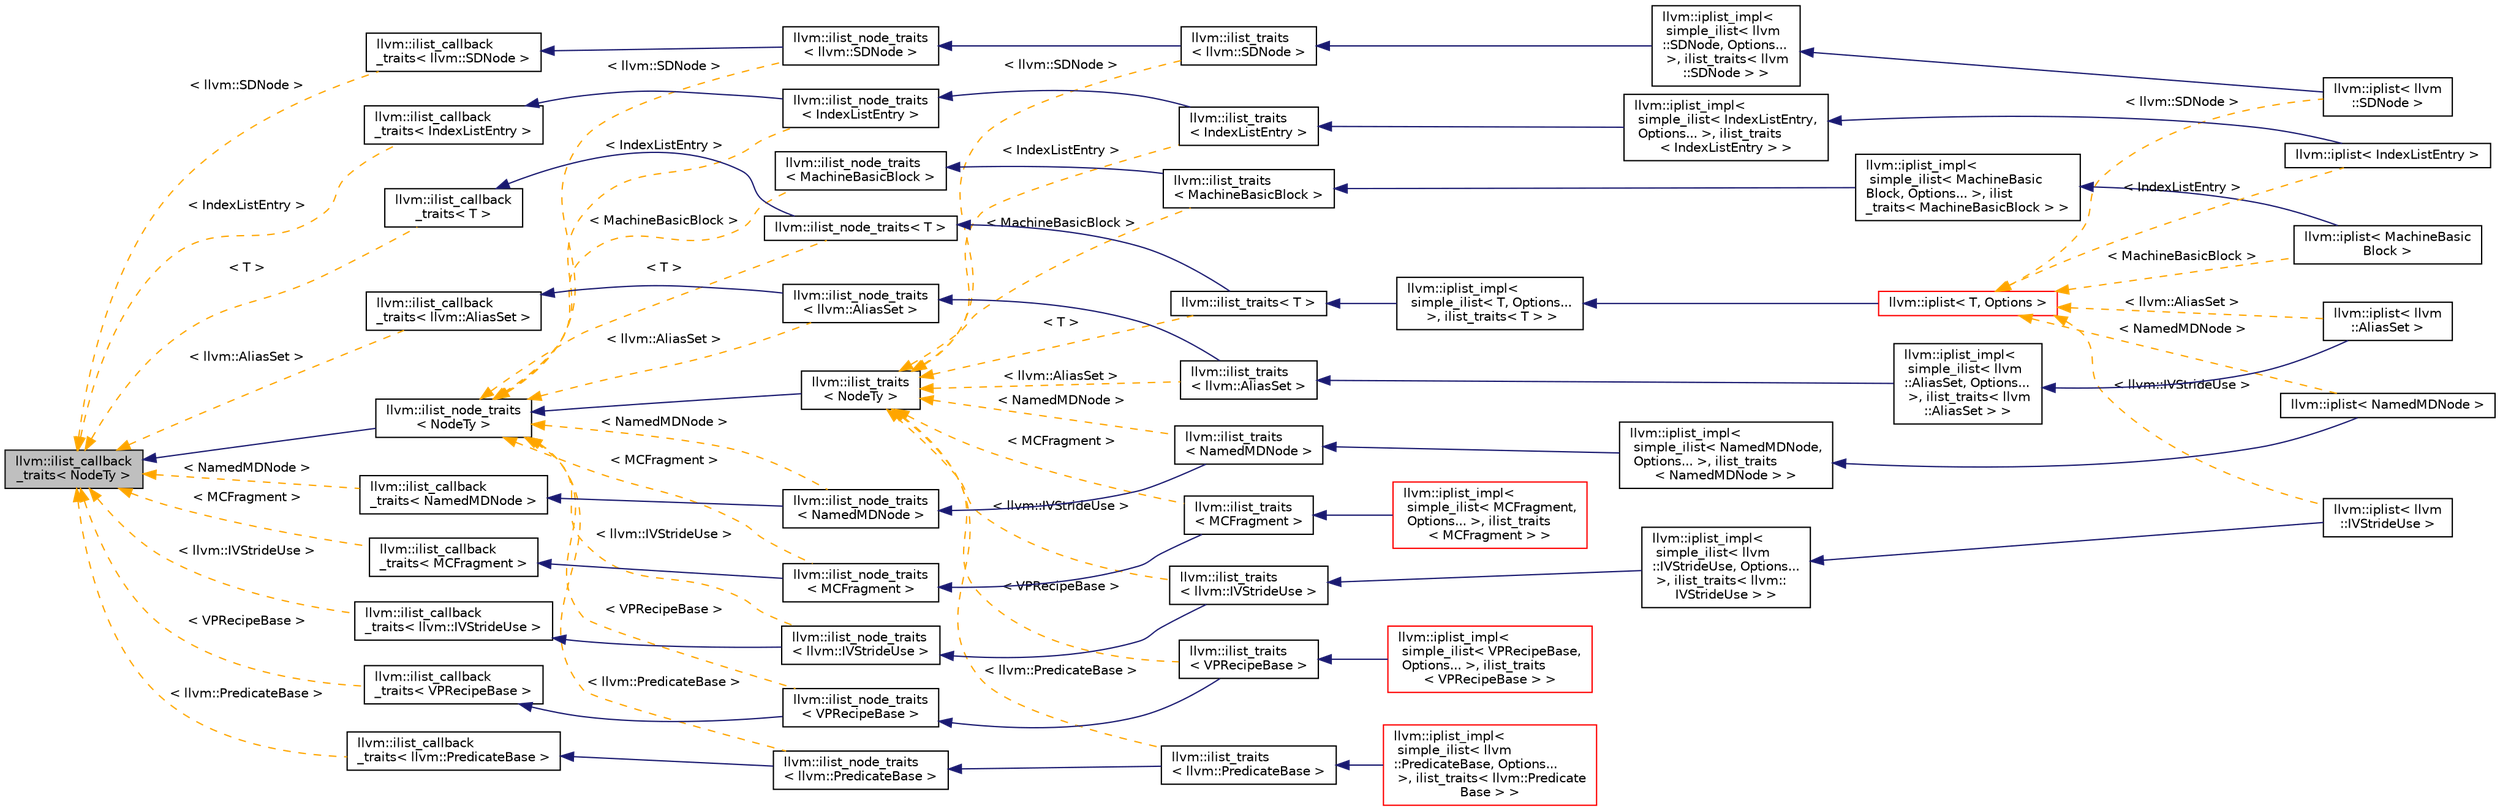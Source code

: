digraph "llvm::ilist_callback_traits&lt; NodeTy &gt;"
{
 // LATEX_PDF_SIZE
  bgcolor="transparent";
  edge [fontname="Helvetica",fontsize="10",labelfontname="Helvetica",labelfontsize="10"];
  node [fontname="Helvetica",fontsize="10",shape=record];
  rankdir="LR";
  Node1 [label="llvm::ilist_callback\l_traits\< NodeTy \>",height=0.2,width=0.4,color="black", fillcolor="grey75", style="filled", fontcolor="black",tooltip="Callbacks do nothing by default in iplist and ilist."];
  Node1 -> Node2 [dir="back",color="midnightblue",fontsize="10",style="solid",fontname="Helvetica"];
  Node2 [label="llvm::ilist_node_traits\l\< NodeTy \>",height=0.2,width=0.4,color="black",URL="$structllvm_1_1ilist__node__traits.html",tooltip="A fragment for template traits for intrusive list that provides default node related operations."];
  Node2 -> Node3 [dir="back",color="midnightblue",fontsize="10",style="solid",fontname="Helvetica"];
  Node3 [label="llvm::ilist_traits\l\< NodeTy \>",height=0.2,width=0.4,color="black",URL="$structllvm_1_1ilist__traits.html",tooltip="Template traits for intrusive list."];
  Node3 -> Node4 [dir="back",color="orange",fontsize="10",style="dashed",label=" \< llvm::IVStrideUse \>" ,fontname="Helvetica"];
  Node4 [label="llvm::ilist_traits\l\< llvm::IVStrideUse \>",height=0.2,width=0.4,color="black",URL="$structllvm_1_1ilist__traits.html",tooltip=" "];
  Node4 -> Node5 [dir="back",color="midnightblue",fontsize="10",style="solid",fontname="Helvetica"];
  Node5 [label="llvm::iplist_impl\<\l simple_ilist\< llvm\l::IVStrideUse, Options...\l \>, ilist_traits\< llvm::\lIVStrideUse \> \>",height=0.2,width=0.4,color="black",URL="$classllvm_1_1iplist__impl.html",tooltip=" "];
  Node5 -> Node6 [dir="back",color="midnightblue",fontsize="10",style="solid",fontname="Helvetica"];
  Node6 [label="llvm::iplist\< llvm\l::IVStrideUse \>",height=0.2,width=0.4,color="black",URL="$classllvm_1_1iplist.html",tooltip=" "];
  Node3 -> Node7 [dir="back",color="orange",fontsize="10",style="dashed",label=" \< llvm::SDNode \>" ,fontname="Helvetica"];
  Node7 [label="llvm::ilist_traits\l\< llvm::SDNode \>",height=0.2,width=0.4,color="black",URL="$structllvm_1_1ilist__traits.html",tooltip=" "];
  Node7 -> Node8 [dir="back",color="midnightblue",fontsize="10",style="solid",fontname="Helvetica"];
  Node8 [label="llvm::iplist_impl\<\l simple_ilist\< llvm\l::SDNode, Options...\l \>, ilist_traits\< llvm\l::SDNode \> \>",height=0.2,width=0.4,color="black",URL="$classllvm_1_1iplist__impl.html",tooltip=" "];
  Node8 -> Node9 [dir="back",color="midnightblue",fontsize="10",style="solid",fontname="Helvetica"];
  Node9 [label="llvm::iplist\< llvm\l::SDNode \>",height=0.2,width=0.4,color="black",URL="$classllvm_1_1iplist.html",tooltip=" "];
  Node3 -> Node10 [dir="back",color="orange",fontsize="10",style="dashed",label=" \< MachineBasicBlock \>" ,fontname="Helvetica"];
  Node10 [label="llvm::ilist_traits\l\< MachineBasicBlock \>",height=0.2,width=0.4,color="black",URL="$structllvm_1_1ilist__traits.html",tooltip=" "];
  Node10 -> Node11 [dir="back",color="midnightblue",fontsize="10",style="solid",fontname="Helvetica"];
  Node11 [label="llvm::iplist_impl\<\l simple_ilist\< MachineBasic\lBlock, Options... \>, ilist\l_traits\< MachineBasicBlock \> \>",height=0.2,width=0.4,color="black",URL="$classllvm_1_1iplist__impl.html",tooltip=" "];
  Node11 -> Node12 [dir="back",color="midnightblue",fontsize="10",style="solid",fontname="Helvetica"];
  Node12 [label="llvm::iplist\< MachineBasic\lBlock \>",height=0.2,width=0.4,color="black",URL="$classllvm_1_1iplist.html",tooltip=" "];
  Node3 -> Node13 [dir="back",color="orange",fontsize="10",style="dashed",label=" \< T \>" ,fontname="Helvetica"];
  Node13 [label="llvm::ilist_traits\< T \>",height=0.2,width=0.4,color="black",URL="$structllvm_1_1ilist__traits.html",tooltip=" "];
  Node13 -> Node14 [dir="back",color="midnightblue",fontsize="10",style="solid",fontname="Helvetica"];
  Node14 [label="llvm::iplist_impl\<\l simple_ilist\< T, Options...\l \>, ilist_traits\< T \> \>",height=0.2,width=0.4,color="black",URL="$classllvm_1_1iplist__impl.html",tooltip=" "];
  Node14 -> Node15 [dir="back",color="midnightblue",fontsize="10",style="solid",fontname="Helvetica"];
  Node15 [label="llvm::iplist\< T, Options \>",height=0.2,width=0.4,color="red",URL="$classllvm_1_1iplist.html",tooltip="An intrusive list with ownership and callbacks specified/controlled by ilist_traits,..."];
  Node15 -> Node6 [dir="back",color="orange",fontsize="10",style="dashed",label=" \< llvm::IVStrideUse \>" ,fontname="Helvetica"];
  Node15 -> Node9 [dir="back",color="orange",fontsize="10",style="dashed",label=" \< llvm::SDNode \>" ,fontname="Helvetica"];
  Node15 -> Node12 [dir="back",color="orange",fontsize="10",style="dashed",label=" \< MachineBasicBlock \>" ,fontname="Helvetica"];
  Node15 -> Node17 [dir="back",color="orange",fontsize="10",style="dashed",label=" \< IndexListEntry \>" ,fontname="Helvetica"];
  Node17 [label="llvm::iplist\< IndexListEntry \>",height=0.2,width=0.4,color="black",URL="$classllvm_1_1iplist.html",tooltip=" "];
  Node15 -> Node18 [dir="back",color="orange",fontsize="10",style="dashed",label=" \< llvm::AliasSet \>" ,fontname="Helvetica"];
  Node18 [label="llvm::iplist\< llvm\l::AliasSet \>",height=0.2,width=0.4,color="black",URL="$classllvm_1_1iplist.html",tooltip=" "];
  Node15 -> Node19 [dir="back",color="orange",fontsize="10",style="dashed",label=" \< NamedMDNode \>" ,fontname="Helvetica"];
  Node19 [label="llvm::iplist\< NamedMDNode \>",height=0.2,width=0.4,color="black",URL="$classllvm_1_1iplist.html",tooltip=" "];
  Node3 -> Node23 [dir="back",color="orange",fontsize="10",style="dashed",label=" \< IndexListEntry \>" ,fontname="Helvetica"];
  Node23 [label="llvm::ilist_traits\l\< IndexListEntry \>",height=0.2,width=0.4,color="black",URL="$structllvm_1_1ilist__traits.html",tooltip=" "];
  Node23 -> Node24 [dir="back",color="midnightblue",fontsize="10",style="solid",fontname="Helvetica"];
  Node24 [label="llvm::iplist_impl\<\l simple_ilist\< IndexListEntry,\l Options... \>, ilist_traits\l\< IndexListEntry \> \>",height=0.2,width=0.4,color="black",URL="$classllvm_1_1iplist__impl.html",tooltip=" "];
  Node24 -> Node17 [dir="back",color="midnightblue",fontsize="10",style="solid",fontname="Helvetica"];
  Node3 -> Node25 [dir="back",color="orange",fontsize="10",style="dashed",label=" \< llvm::AliasSet \>" ,fontname="Helvetica"];
  Node25 [label="llvm::ilist_traits\l\< llvm::AliasSet \>",height=0.2,width=0.4,color="black",URL="$structllvm_1_1ilist__traits.html",tooltip=" "];
  Node25 -> Node26 [dir="back",color="midnightblue",fontsize="10",style="solid",fontname="Helvetica"];
  Node26 [label="llvm::iplist_impl\<\l simple_ilist\< llvm\l::AliasSet, Options...\l \>, ilist_traits\< llvm\l::AliasSet \> \>",height=0.2,width=0.4,color="black",URL="$classllvm_1_1iplist__impl.html",tooltip=" "];
  Node26 -> Node18 [dir="back",color="midnightblue",fontsize="10",style="solid",fontname="Helvetica"];
  Node3 -> Node27 [dir="back",color="orange",fontsize="10",style="dashed",label=" \< NamedMDNode \>" ,fontname="Helvetica"];
  Node27 [label="llvm::ilist_traits\l\< NamedMDNode \>",height=0.2,width=0.4,color="black",URL="$structllvm_1_1ilist__traits.html",tooltip=" "];
  Node27 -> Node28 [dir="back",color="midnightblue",fontsize="10",style="solid",fontname="Helvetica"];
  Node28 [label="llvm::iplist_impl\<\l simple_ilist\< NamedMDNode,\l Options... \>, ilist_traits\l\< NamedMDNode \> \>",height=0.2,width=0.4,color="black",URL="$classllvm_1_1iplist__impl.html",tooltip=" "];
  Node28 -> Node19 [dir="back",color="midnightblue",fontsize="10",style="solid",fontname="Helvetica"];
  Node3 -> Node29 [dir="back",color="orange",fontsize="10",style="dashed",label=" \< MCFragment \>" ,fontname="Helvetica"];
  Node29 [label="llvm::ilist_traits\l\< MCFragment \>",height=0.2,width=0.4,color="black",URL="$structllvm_1_1ilist__traits.html",tooltip=" "];
  Node29 -> Node30 [dir="back",color="midnightblue",fontsize="10",style="solid",fontname="Helvetica"];
  Node30 [label="llvm::iplist_impl\<\l simple_ilist\< MCFragment,\l Options... \>, ilist_traits\l\< MCFragment \> \>",height=0.2,width=0.4,color="red",URL="$classllvm_1_1iplist__impl.html",tooltip=" "];
  Node3 -> Node31 [dir="back",color="orange",fontsize="10",style="dashed",label=" \< VPRecipeBase \>" ,fontname="Helvetica"];
  Node31 [label="llvm::ilist_traits\l\< VPRecipeBase \>",height=0.2,width=0.4,color="black",URL="$structllvm_1_1ilist__traits.html",tooltip=" "];
  Node31 -> Node32 [dir="back",color="midnightblue",fontsize="10",style="solid",fontname="Helvetica"];
  Node32 [label="llvm::iplist_impl\<\l simple_ilist\< VPRecipeBase,\l Options... \>, ilist_traits\l\< VPRecipeBase \> \>",height=0.2,width=0.4,color="red",URL="$classllvm_1_1iplist__impl.html",tooltip=" "];
  Node3 -> Node33 [dir="back",color="orange",fontsize="10",style="dashed",label=" \< llvm::PredicateBase \>" ,fontname="Helvetica"];
  Node33 [label="llvm::ilist_traits\l\< llvm::PredicateBase \>",height=0.2,width=0.4,color="black",URL="$structllvm_1_1ilist__traits.html",tooltip=" "];
  Node33 -> Node34 [dir="back",color="midnightblue",fontsize="10",style="solid",fontname="Helvetica"];
  Node34 [label="llvm::iplist_impl\<\l simple_ilist\< llvm\l::PredicateBase, Options...\l \>, ilist_traits\< llvm::Predicate\lBase \> \>",height=0.2,width=0.4,color="red",URL="$classllvm_1_1iplist__impl.html",tooltip=" "];
  Node2 -> Node35 [dir="back",color="orange",fontsize="10",style="dashed",label=" \< llvm::IVStrideUse \>" ,fontname="Helvetica"];
  Node35 [label="llvm::ilist_node_traits\l\< llvm::IVStrideUse \>",height=0.2,width=0.4,color="black",URL="$structllvm_1_1ilist__node__traits.html",tooltip=" "];
  Node35 -> Node4 [dir="back",color="midnightblue",fontsize="10",style="solid",fontname="Helvetica"];
  Node2 -> Node36 [dir="back",color="orange",fontsize="10",style="dashed",label=" \< llvm::SDNode \>" ,fontname="Helvetica"];
  Node36 [label="llvm::ilist_node_traits\l\< llvm::SDNode \>",height=0.2,width=0.4,color="black",URL="$structllvm_1_1ilist__node__traits.html",tooltip=" "];
  Node36 -> Node7 [dir="back",color="midnightblue",fontsize="10",style="solid",fontname="Helvetica"];
  Node2 -> Node37 [dir="back",color="orange",fontsize="10",style="dashed",label=" \< MachineBasicBlock \>" ,fontname="Helvetica"];
  Node37 [label="llvm::ilist_node_traits\l\< MachineBasicBlock \>",height=0.2,width=0.4,color="black",URL="$structllvm_1_1ilist__node__traits.html",tooltip=" "];
  Node37 -> Node10 [dir="back",color="midnightblue",fontsize="10",style="solid",fontname="Helvetica"];
  Node2 -> Node38 [dir="back",color="orange",fontsize="10",style="dashed",label=" \< T \>" ,fontname="Helvetica"];
  Node38 [label="llvm::ilist_node_traits\< T \>",height=0.2,width=0.4,color="black",URL="$structllvm_1_1ilist__node__traits.html",tooltip=" "];
  Node38 -> Node13 [dir="back",color="midnightblue",fontsize="10",style="solid",fontname="Helvetica"];
  Node2 -> Node39 [dir="back",color="orange",fontsize="10",style="dashed",label=" \< IndexListEntry \>" ,fontname="Helvetica"];
  Node39 [label="llvm::ilist_node_traits\l\< IndexListEntry \>",height=0.2,width=0.4,color="black",URL="$structllvm_1_1ilist__node__traits.html",tooltip=" "];
  Node39 -> Node23 [dir="back",color="midnightblue",fontsize="10",style="solid",fontname="Helvetica"];
  Node2 -> Node40 [dir="back",color="orange",fontsize="10",style="dashed",label=" \< llvm::AliasSet \>" ,fontname="Helvetica"];
  Node40 [label="llvm::ilist_node_traits\l\< llvm::AliasSet \>",height=0.2,width=0.4,color="black",URL="$structllvm_1_1ilist__node__traits.html",tooltip=" "];
  Node40 -> Node25 [dir="back",color="midnightblue",fontsize="10",style="solid",fontname="Helvetica"];
  Node2 -> Node41 [dir="back",color="orange",fontsize="10",style="dashed",label=" \< NamedMDNode \>" ,fontname="Helvetica"];
  Node41 [label="llvm::ilist_node_traits\l\< NamedMDNode \>",height=0.2,width=0.4,color="black",URL="$structllvm_1_1ilist__node__traits.html",tooltip=" "];
  Node41 -> Node27 [dir="back",color="midnightblue",fontsize="10",style="solid",fontname="Helvetica"];
  Node2 -> Node42 [dir="back",color="orange",fontsize="10",style="dashed",label=" \< MCFragment \>" ,fontname="Helvetica"];
  Node42 [label="llvm::ilist_node_traits\l\< MCFragment \>",height=0.2,width=0.4,color="black",URL="$structllvm_1_1ilist__node__traits.html",tooltip=" "];
  Node42 -> Node29 [dir="back",color="midnightblue",fontsize="10",style="solid",fontname="Helvetica"];
  Node2 -> Node43 [dir="back",color="orange",fontsize="10",style="dashed",label=" \< VPRecipeBase \>" ,fontname="Helvetica"];
  Node43 [label="llvm::ilist_node_traits\l\< VPRecipeBase \>",height=0.2,width=0.4,color="black",URL="$structllvm_1_1ilist__node__traits.html",tooltip=" "];
  Node43 -> Node31 [dir="back",color="midnightblue",fontsize="10",style="solid",fontname="Helvetica"];
  Node2 -> Node44 [dir="back",color="orange",fontsize="10",style="dashed",label=" \< llvm::PredicateBase \>" ,fontname="Helvetica"];
  Node44 [label="llvm::ilist_node_traits\l\< llvm::PredicateBase \>",height=0.2,width=0.4,color="black",URL="$structllvm_1_1ilist__node__traits.html",tooltip=" "];
  Node44 -> Node33 [dir="back",color="midnightblue",fontsize="10",style="solid",fontname="Helvetica"];
  Node1 -> Node45 [dir="back",color="orange",fontsize="10",style="dashed",label=" \< llvm::IVStrideUse \>" ,fontname="Helvetica"];
  Node45 [label="llvm::ilist_callback\l_traits\< llvm::IVStrideUse \>",height=0.2,width=0.4,color="black",URL="$structllvm_1_1ilist__callback__traits.html",tooltip=" "];
  Node45 -> Node35 [dir="back",color="midnightblue",fontsize="10",style="solid",fontname="Helvetica"];
  Node1 -> Node46 [dir="back",color="orange",fontsize="10",style="dashed",label=" \< llvm::SDNode \>" ,fontname="Helvetica"];
  Node46 [label="llvm::ilist_callback\l_traits\< llvm::SDNode \>",height=0.2,width=0.4,color="black",URL="$structllvm_1_1ilist__callback__traits.html",tooltip=" "];
  Node46 -> Node36 [dir="back",color="midnightblue",fontsize="10",style="solid",fontname="Helvetica"];
  Node1 -> Node47 [dir="back",color="orange",fontsize="10",style="dashed",label=" \< T \>" ,fontname="Helvetica"];
  Node47 [label="llvm::ilist_callback\l_traits\< T \>",height=0.2,width=0.4,color="black",URL="$structllvm_1_1ilist__callback__traits.html",tooltip=" "];
  Node47 -> Node38 [dir="back",color="midnightblue",fontsize="10",style="solid",fontname="Helvetica"];
  Node1 -> Node48 [dir="back",color="orange",fontsize="10",style="dashed",label=" \< IndexListEntry \>" ,fontname="Helvetica"];
  Node48 [label="llvm::ilist_callback\l_traits\< IndexListEntry \>",height=0.2,width=0.4,color="black",URL="$structllvm_1_1ilist__callback__traits.html",tooltip=" "];
  Node48 -> Node39 [dir="back",color="midnightblue",fontsize="10",style="solid",fontname="Helvetica"];
  Node1 -> Node49 [dir="back",color="orange",fontsize="10",style="dashed",label=" \< llvm::AliasSet \>" ,fontname="Helvetica"];
  Node49 [label="llvm::ilist_callback\l_traits\< llvm::AliasSet \>",height=0.2,width=0.4,color="black",URL="$structllvm_1_1ilist__callback__traits.html",tooltip=" "];
  Node49 -> Node40 [dir="back",color="midnightblue",fontsize="10",style="solid",fontname="Helvetica"];
  Node1 -> Node50 [dir="back",color="orange",fontsize="10",style="dashed",label=" \< NamedMDNode \>" ,fontname="Helvetica"];
  Node50 [label="llvm::ilist_callback\l_traits\< NamedMDNode \>",height=0.2,width=0.4,color="black",URL="$structllvm_1_1ilist__callback__traits.html",tooltip=" "];
  Node50 -> Node41 [dir="back",color="midnightblue",fontsize="10",style="solid",fontname="Helvetica"];
  Node1 -> Node51 [dir="back",color="orange",fontsize="10",style="dashed",label=" \< MCFragment \>" ,fontname="Helvetica"];
  Node51 [label="llvm::ilist_callback\l_traits\< MCFragment \>",height=0.2,width=0.4,color="black",URL="$structllvm_1_1ilist__callback__traits.html",tooltip=" "];
  Node51 -> Node42 [dir="back",color="midnightblue",fontsize="10",style="solid",fontname="Helvetica"];
  Node1 -> Node52 [dir="back",color="orange",fontsize="10",style="dashed",label=" \< VPRecipeBase \>" ,fontname="Helvetica"];
  Node52 [label="llvm::ilist_callback\l_traits\< VPRecipeBase \>",height=0.2,width=0.4,color="black",URL="$structllvm_1_1ilist__callback__traits.html",tooltip=" "];
  Node52 -> Node43 [dir="back",color="midnightblue",fontsize="10",style="solid",fontname="Helvetica"];
  Node1 -> Node53 [dir="back",color="orange",fontsize="10",style="dashed",label=" \< llvm::PredicateBase \>" ,fontname="Helvetica"];
  Node53 [label="llvm::ilist_callback\l_traits\< llvm::PredicateBase \>",height=0.2,width=0.4,color="black",URL="$structllvm_1_1ilist__callback__traits.html",tooltip=" "];
  Node53 -> Node44 [dir="back",color="midnightblue",fontsize="10",style="solid",fontname="Helvetica"];
}
